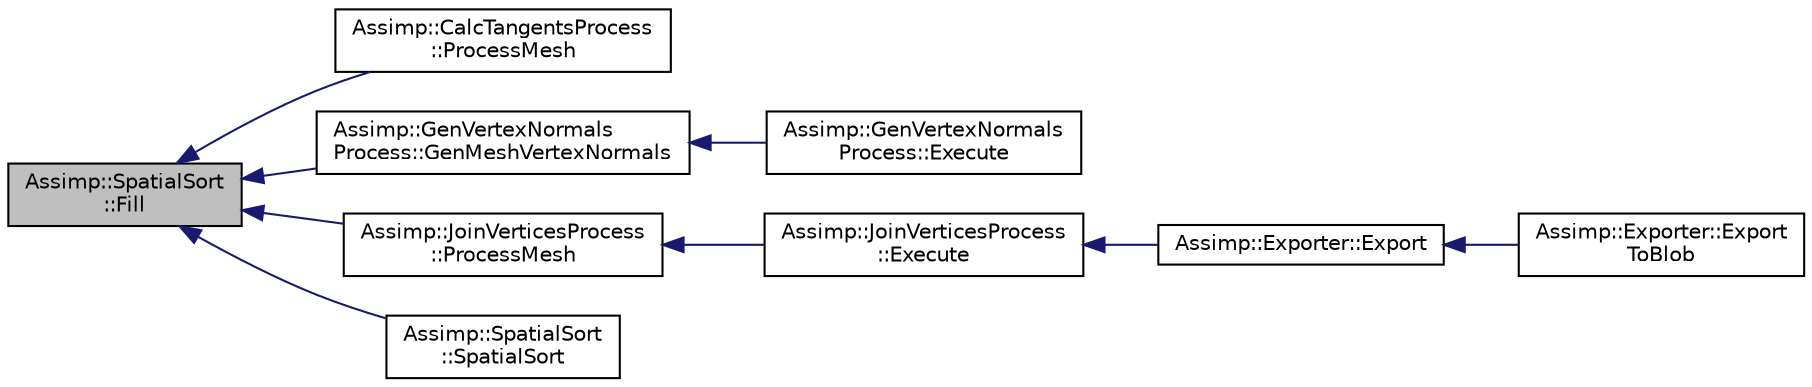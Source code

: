 digraph "Assimp::SpatialSort::Fill"
{
  edge [fontname="Helvetica",fontsize="10",labelfontname="Helvetica",labelfontsize="10"];
  node [fontname="Helvetica",fontsize="10",shape=record];
  rankdir="LR";
  Node1 [label="Assimp::SpatialSort\l::Fill",height=0.2,width=0.4,color="black", fillcolor="grey75", style="filled", fontcolor="black"];
  Node1 -> Node2 [dir="back",color="midnightblue",fontsize="10",style="solid"];
  Node2 [label="Assimp::CalcTangentsProcess\l::ProcessMesh",height=0.2,width=0.4,color="black", fillcolor="white", style="filled",URL="$class_assimp_1_1_calc_tangents_process.html#a3bcd59a8133ee86b766684788aedaa35"];
  Node1 -> Node3 [dir="back",color="midnightblue",fontsize="10",style="solid"];
  Node3 [label="Assimp::GenVertexNormals\lProcess::GenMeshVertexNormals",height=0.2,width=0.4,color="black", fillcolor="white", style="filled",URL="$class_assimp_1_1_gen_vertex_normals_process.html#ac591d330ec07c819c42130634d389c83"];
  Node3 -> Node4 [dir="back",color="midnightblue",fontsize="10",style="solid"];
  Node4 [label="Assimp::GenVertexNormals\lProcess::Execute",height=0.2,width=0.4,color="black", fillcolor="white", style="filled",URL="$class_assimp_1_1_gen_vertex_normals_process.html#a2514a574f19838ebb9aa7c539d16ebe2"];
  Node1 -> Node5 [dir="back",color="midnightblue",fontsize="10",style="solid"];
  Node5 [label="Assimp::JoinVerticesProcess\l::ProcessMesh",height=0.2,width=0.4,color="black", fillcolor="white", style="filled",URL="$class_assimp_1_1_join_vertices_process.html#ab900e951f4144ee6754c9176cb3ba36e"];
  Node5 -> Node6 [dir="back",color="midnightblue",fontsize="10",style="solid"];
  Node6 [label="Assimp::JoinVerticesProcess\l::Execute",height=0.2,width=0.4,color="black", fillcolor="white", style="filled",URL="$class_assimp_1_1_join_vertices_process.html#a8930ce25e09083b42e34c6e0d87b7453"];
  Node6 -> Node7 [dir="back",color="midnightblue",fontsize="10",style="solid"];
  Node7 [label="Assimp::Exporter::Export",height=0.2,width=0.4,color="black", fillcolor="white", style="filled",URL="$class_assimp_1_1_exporter.html#a3226ea1a598a94c899fa17acebe5d47d"];
  Node7 -> Node8 [dir="back",color="midnightblue",fontsize="10",style="solid"];
  Node8 [label="Assimp::Exporter::Export\lToBlob",height=0.2,width=0.4,color="black", fillcolor="white", style="filled",URL="$class_assimp_1_1_exporter.html#a534989e16682cc20fde977f9f859aa29"];
  Node1 -> Node9 [dir="back",color="midnightblue",fontsize="10",style="solid"];
  Node9 [label="Assimp::SpatialSort\l::SpatialSort",height=0.2,width=0.4,color="black", fillcolor="white", style="filled",URL="$class_assimp_1_1_spatial_sort.html#a5f2d83525c94a943f38450e4fa9da3e9"];
}
